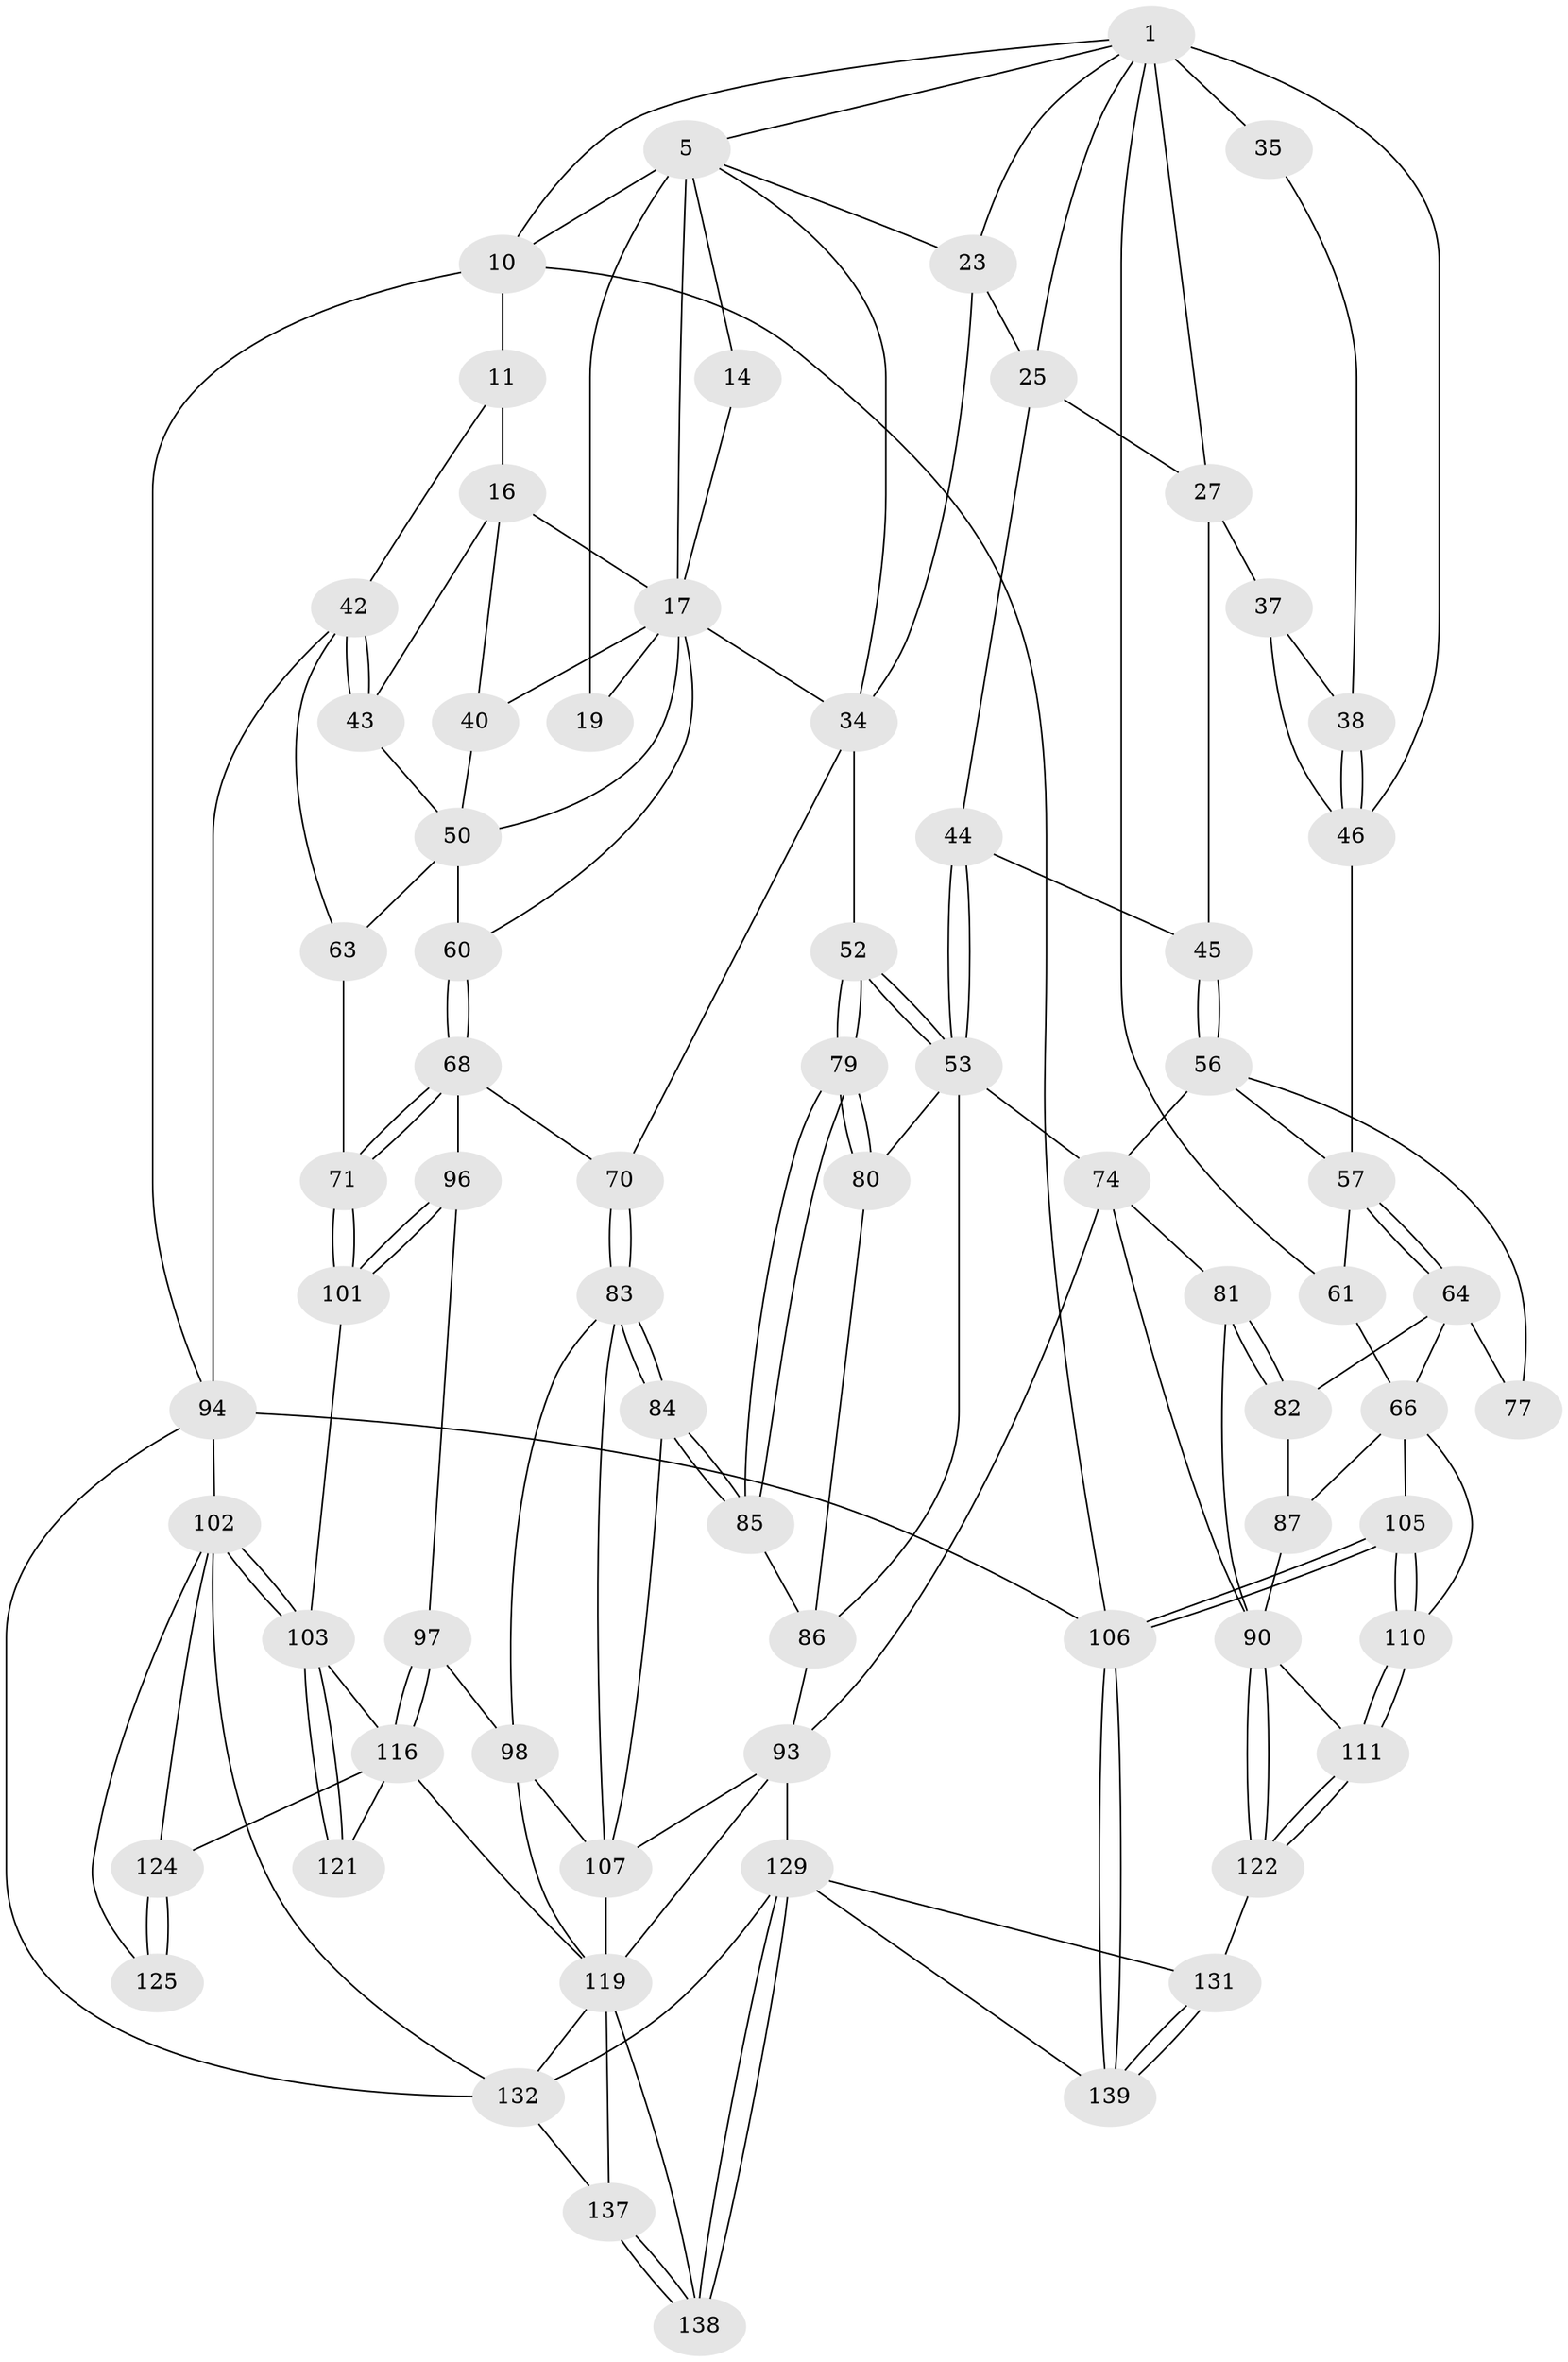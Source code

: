 // original degree distribution, {3: 0.028169014084507043, 5: 0.4647887323943662, 4: 0.24647887323943662, 6: 0.2605633802816901}
// Generated by graph-tools (version 1.1) at 2025/28/03/15/25 16:28:01]
// undirected, 71 vertices, 164 edges
graph export_dot {
graph [start="1"]
  node [color=gray90,style=filled];
  1 [pos="+0.17616011422019806+0.001333038564556988",super="+2+7"];
  5 [pos="+0.49450317685976347+0",super="+6+13"];
  10 [pos="+0+0",super="+12"];
  11 [pos="+0.8752304536528883+0",super="+15"];
  14 [pos="+0.735690542817486+0"];
  16 [pos="+0.8482848461108955+0.16577392768951332",super="+39"];
  17 [pos="+0.7857846225504693+0.17327260700667135",super="+18+31"];
  19 [pos="+0.6911189467162602+0.12107189217346782"];
  23 [pos="+0.4579271577588292+0.16254148857461836",super="+24"];
  25 [pos="+0.4153478182240567+0.19281795655139558",super="+30"];
  27 [pos="+0.2028576393510765+0.17037779164130593",super="+28"];
  34 [pos="+0.652495538429357+0.33978442267081804",super="+48"];
  35 [pos="+0.05188263824888461+0.21029653817521327"];
  37 [pos="+0.08941444995518164+0.2849374875878491"];
  38 [pos="+0.06621546588129887+0.24832439110286675"];
  40 [pos="+0.863022194439125+0.23855382981228568"];
  42 [pos="+1+0.255335611772227",super="+62"];
  43 [pos="+1+0.25551217119825487"];
  44 [pos="+0.3556279268843344+0.32643935629991866"];
  45 [pos="+0.23572337319319647+0.3504995261539582"];
  46 [pos="+0+0.2838948757461366",super="+55"];
  50 [pos="+0.870981501475999+0.2694570966302067",super="+51"];
  52 [pos="+0.49732776730970957+0.41881761845899684"];
  53 [pos="+0.377116942036857+0.3548101193570007",super="+72"];
  56 [pos="+0.2327472754728265+0.3558443915194967",super="+76"];
  57 [pos="+0.07678982375104247+0.3704644254969681",super="+58"];
  60 [pos="+0.799750422035416+0.3778895423413899"];
  61 [pos="+0+0.3699386925720141"];
  63 [pos="+0.9676446426679728+0.4589038046004362"];
  64 [pos="+0.0855456080949902+0.433618371298182",super="+65"];
  66 [pos="+0.042815557010462975+0.5077140183648113",super="+67+88"];
  68 [pos="+0.8453187709686683+0.46564437199533043",super="+69"];
  70 [pos="+0.663793358285028+0.43782904411503604"];
  71 [pos="+0.9108512697492891+0.4781971051341126"];
  74 [pos="+0.27112054022055343+0.4794602727716932",super="+75+89"];
  77 [pos="+0.20910512292796393+0.4073951220416486"];
  79 [pos="+0.48408885284078185+0.5038603562530415"];
  80 [pos="+0.3637893536782727+0.4764958907582479"];
  81 [pos="+0.17565553454080818+0.5582652678707125"];
  82 [pos="+0.14855107851261248+0.5400600967809961"];
  83 [pos="+0.6580768694578354+0.505842690341285",super="+100"];
  84 [pos="+0.4938904883256659+0.5565246253981737"];
  85 [pos="+0.4860288486751978+0.5428397517733895"];
  86 [pos="+0.34743207349984545+0.5399903661776608",super="+92"];
  87 [pos="+0.056424150281428734+0.5202249792543597"];
  90 [pos="+0.2541427672658166+0.6276222970983624",super="+91"];
  93 [pos="+0.29462019371866655+0.6336178172869215",super="+114"];
  94 [pos="+1+1",super="+95"];
  96 [pos="+0.7976418962761334+0.5175130121293683"];
  97 [pos="+0.744225643312945+0.584704169312071"];
  98 [pos="+0.7409530868819272+0.5844492174285404",super="+99"];
  101 [pos="+0.8851804429350084+0.6163364139937533"];
  102 [pos="+1+0.7465454914120571",super="+126"];
  103 [pos="+0.9081443739940499+0.6631229915727439",super="+104"];
  105 [pos="+0+0.8945917526772061"];
  106 [pos="+0+1"];
  107 [pos="+0.5906079259875213+0.6373526484501469",super="+108"];
  110 [pos="+0+0.7814493475465367"];
  111 [pos="+0.025565067917332505+0.7755787205926805"];
  116 [pos="+0.7657828073757635+0.6088636542013699",super="+117"];
  119 [pos="+0.6882621023825081+0.8000008191417624",super="+133+120"];
  121 [pos="+0.8323449433512524+0.6898735116186904"];
  122 [pos="+0.16395735024673974+0.8093069323868518"];
  124 [pos="+0.8000443649238669+0.7291595672668579"];
  125 [pos="+0.8252104041071163+0.7022242418278865"];
  129 [pos="+0.3041888348069256+0.8543505591545086",super="+130"];
  131 [pos="+0.16435092501830326+0.8096286576123918"];
  132 [pos="+0.7676714819529223+0.8852639407241443",super="+140"];
  137 [pos="+0.4634034612613648+1"];
  138 [pos="+0.3983621881618321+0.9697865830131673"];
  139 [pos="+0.0353526830204003+1"];
  1 -- 5;
  1 -- 23;
  1 -- 25;
  1 -- 27 [weight=2];
  1 -- 35 [weight=2];
  1 -- 10;
  1 -- 61;
  1 -- 46;
  5 -- 10;
  5 -- 34;
  5 -- 19 [weight=2];
  5 -- 23;
  5 -- 14;
  5 -- 17;
  10 -- 106;
  10 -- 11 [weight=2];
  10 -- 94;
  11 -- 16;
  11 -- 42;
  14 -- 17;
  16 -- 17;
  16 -- 40;
  16 -- 43;
  17 -- 19;
  17 -- 34;
  17 -- 50;
  17 -- 40;
  17 -- 60;
  23 -- 25;
  23 -- 34;
  25 -- 27;
  25 -- 44;
  27 -- 37;
  27 -- 45;
  34 -- 52;
  34 -- 70;
  35 -- 38;
  37 -- 38;
  37 -- 46;
  38 -- 46;
  38 -- 46;
  40 -- 50;
  42 -- 43;
  42 -- 43;
  42 -- 63;
  42 -- 94;
  43 -- 50;
  44 -- 45;
  44 -- 53;
  44 -- 53;
  45 -- 56;
  45 -- 56;
  46 -- 57;
  50 -- 60;
  50 -- 63;
  52 -- 53;
  52 -- 53;
  52 -- 79;
  52 -- 79;
  53 -- 80;
  53 -- 74;
  53 -- 86;
  56 -- 57;
  56 -- 74;
  56 -- 77;
  57 -- 64;
  57 -- 64;
  57 -- 61;
  60 -- 68;
  60 -- 68;
  61 -- 66;
  63 -- 71;
  64 -- 77 [weight=2];
  64 -- 66;
  64 -- 82;
  66 -- 105;
  66 -- 110;
  66 -- 87;
  68 -- 71;
  68 -- 71;
  68 -- 96;
  68 -- 70;
  70 -- 83;
  70 -- 83;
  71 -- 101;
  71 -- 101;
  74 -- 81;
  74 -- 93;
  74 -- 90;
  79 -- 80;
  79 -- 80;
  79 -- 85;
  79 -- 85;
  80 -- 86;
  81 -- 82;
  81 -- 82;
  81 -- 90;
  82 -- 87;
  83 -- 84;
  83 -- 84;
  83 -- 107;
  83 -- 98;
  84 -- 85;
  84 -- 85;
  84 -- 107;
  85 -- 86;
  86 -- 93;
  87 -- 90;
  90 -- 122;
  90 -- 122;
  90 -- 111;
  93 -- 129;
  93 -- 107;
  93 -- 119;
  94 -- 106;
  94 -- 132;
  94 -- 102;
  96 -- 97;
  96 -- 101;
  96 -- 101;
  97 -- 98;
  97 -- 116;
  97 -- 116;
  98 -- 107;
  98 -- 119;
  101 -- 103;
  102 -- 103;
  102 -- 103;
  102 -- 132;
  102 -- 124;
  102 -- 125;
  103 -- 121;
  103 -- 121;
  103 -- 116;
  105 -- 106;
  105 -- 106;
  105 -- 110;
  105 -- 110;
  106 -- 139;
  106 -- 139;
  107 -- 119;
  110 -- 111;
  110 -- 111;
  111 -- 122;
  111 -- 122;
  116 -- 124;
  116 -- 121;
  116 -- 119;
  119 -- 137;
  119 -- 132;
  119 -- 138;
  122 -- 131;
  124 -- 125;
  124 -- 125;
  129 -- 138;
  129 -- 138;
  129 -- 131;
  129 -- 139;
  129 -- 132;
  131 -- 139;
  131 -- 139;
  132 -- 137;
  137 -- 138;
  137 -- 138;
}
